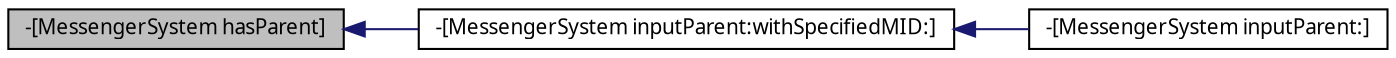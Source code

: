 digraph G
{
  edge [fontname="FreeSans.ttf",fontsize="10",labelfontname="FreeSans.ttf",labelfontsize="10"];
  node [fontname="FreeSans.ttf",fontsize="10",shape=record];
  rankdir=LR;
  Node1 [label="-[MessengerSystem hasParent]",height=0.2,width=0.4,color="black", fillcolor="grey75", style="filled" fontcolor="black"];
  Node1 -> Node2 [dir=back,color="midnightblue",fontsize="10",style="solid",fontname="FreeSans.ttf"];
  Node2 [label="-[MessengerSystem inputParent:withSpecifiedMID:]",height=0.2,width=0.4,color="black", fillcolor="white", style="filled",URL="$dc/dc9/interface_messenger_system.html#ae7f62ea0ebdb51b5f2628f3002add7e7"];
  Node2 -> Node3 [dir=back,color="midnightblue",fontsize="10",style="solid",fontname="FreeSans.ttf"];
  Node3 [label="-[MessengerSystem inputParent:]",height=0.2,width=0.4,color="black", fillcolor="white", style="filled",URL="$dc/dc9/interface_messenger_system.html#a2dc1b363d2e1b00f232fd829225a9ff3"];
}
